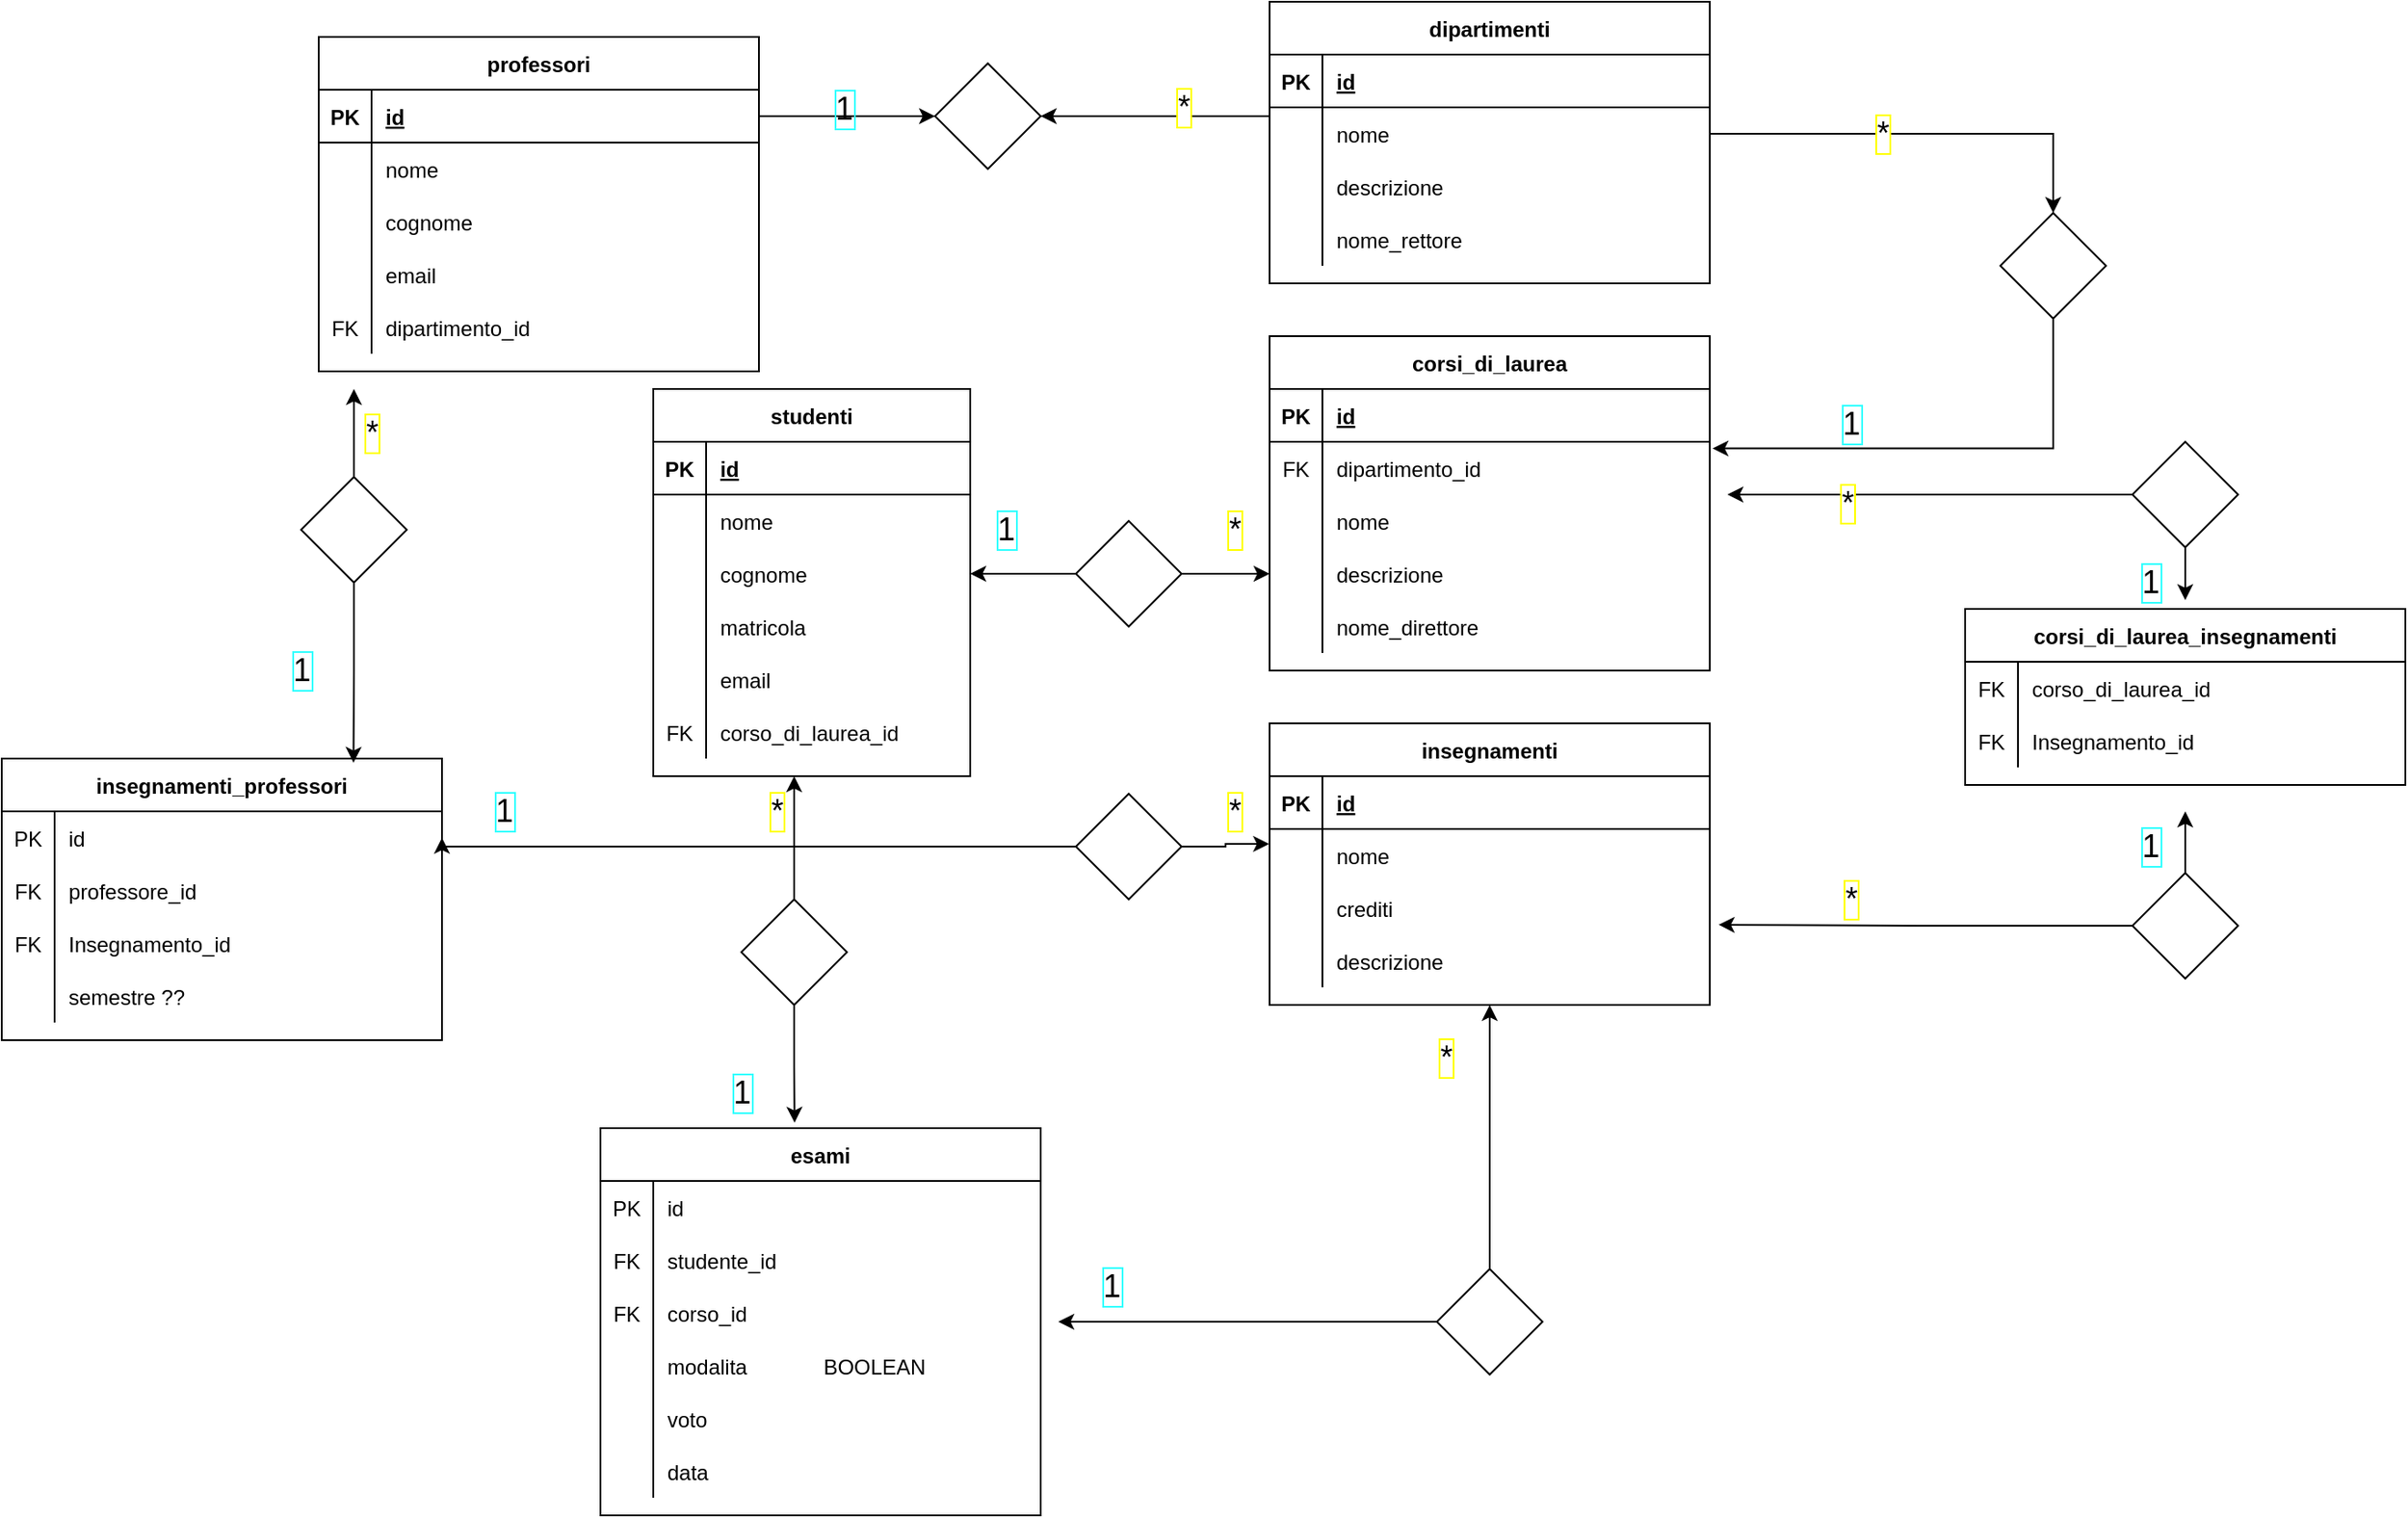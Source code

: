 <mxfile version="17.4.0" type="device"><diagram id="R2lEEEUBdFMjLlhIrx00" name="Page-1"><mxGraphModel dx="2528" dy="945" grid="1" gridSize="10" guides="1" tooltips="1" connect="1" arrows="1" fold="1" page="1" pageScale="1" pageWidth="850" pageHeight="1100" math="0" shadow="0" extFonts="Permanent Marker^https://fonts.googleapis.com/css?family=Permanent+Marker"><root><mxCell id="0"/><mxCell id="1" parent="0"/><mxCell id="C-vyLk0tnHw3VtMMgP7b-23" value="dipartimenti" style="shape=table;startSize=30;container=1;collapsible=1;childLayout=tableLayout;fixedRows=1;rowLines=0;fontStyle=1;align=center;resizeLast=1;" parent="1" vertex="1"><mxGeometry x="-50" y="120" width="250" height="160" as="geometry"><mxRectangle x="120" y="120" width="100" height="30" as="alternateBounds"/></mxGeometry></mxCell><mxCell id="C-vyLk0tnHw3VtMMgP7b-24" value="" style="shape=partialRectangle;collapsible=0;dropTarget=0;pointerEvents=0;fillColor=none;points=[[0,0.5],[1,0.5]];portConstraint=eastwest;top=0;left=0;right=0;bottom=1;" parent="C-vyLk0tnHw3VtMMgP7b-23" vertex="1"><mxGeometry y="30" width="250" height="30" as="geometry"/></mxCell><mxCell id="C-vyLk0tnHw3VtMMgP7b-25" value="PK" style="shape=partialRectangle;overflow=hidden;connectable=0;fillColor=none;top=0;left=0;bottom=0;right=0;fontStyle=1;" parent="C-vyLk0tnHw3VtMMgP7b-24" vertex="1"><mxGeometry width="30" height="30" as="geometry"><mxRectangle width="30" height="30" as="alternateBounds"/></mxGeometry></mxCell><mxCell id="C-vyLk0tnHw3VtMMgP7b-26" value="id" style="shape=partialRectangle;overflow=hidden;connectable=0;fillColor=none;top=0;left=0;bottom=0;right=0;align=left;spacingLeft=6;fontStyle=5;" parent="C-vyLk0tnHw3VtMMgP7b-24" vertex="1"><mxGeometry x="30" width="220" height="30" as="geometry"><mxRectangle width="220" height="30" as="alternateBounds"/></mxGeometry></mxCell><mxCell id="C-vyLk0tnHw3VtMMgP7b-27" value="" style="shape=partialRectangle;collapsible=0;dropTarget=0;pointerEvents=0;fillColor=none;points=[[0,0.5],[1,0.5]];portConstraint=eastwest;top=0;left=0;right=0;bottom=0;" parent="C-vyLk0tnHw3VtMMgP7b-23" vertex="1"><mxGeometry y="60" width="250" height="30" as="geometry"/></mxCell><mxCell id="C-vyLk0tnHw3VtMMgP7b-28" value="" style="shape=partialRectangle;overflow=hidden;connectable=0;fillColor=none;top=0;left=0;bottom=0;right=0;" parent="C-vyLk0tnHw3VtMMgP7b-27" vertex="1"><mxGeometry width="30" height="30" as="geometry"><mxRectangle width="30" height="30" as="alternateBounds"/></mxGeometry></mxCell><mxCell id="C-vyLk0tnHw3VtMMgP7b-29" value="nome" style="shape=partialRectangle;overflow=hidden;connectable=0;fillColor=none;top=0;left=0;bottom=0;right=0;align=left;spacingLeft=6;" parent="C-vyLk0tnHw3VtMMgP7b-27" vertex="1"><mxGeometry x="30" width="220" height="30" as="geometry"><mxRectangle width="220" height="30" as="alternateBounds"/></mxGeometry></mxCell><mxCell id="eikx-sphZDL7FGi2KDLm-204" value="" style="shape=partialRectangle;collapsible=0;dropTarget=0;pointerEvents=0;fillColor=none;points=[[0,0.5],[1,0.5]];portConstraint=eastwest;top=0;left=0;right=0;bottom=0;" vertex="1" parent="C-vyLk0tnHw3VtMMgP7b-23"><mxGeometry y="90" width="250" height="30" as="geometry"/></mxCell><mxCell id="eikx-sphZDL7FGi2KDLm-205" value="" style="shape=partialRectangle;overflow=hidden;connectable=0;fillColor=none;top=0;left=0;bottom=0;right=0;" vertex="1" parent="eikx-sphZDL7FGi2KDLm-204"><mxGeometry width="30" height="30" as="geometry"><mxRectangle width="30" height="30" as="alternateBounds"/></mxGeometry></mxCell><mxCell id="eikx-sphZDL7FGi2KDLm-206" value="descrizione" style="shape=partialRectangle;overflow=hidden;connectable=0;fillColor=none;top=0;left=0;bottom=0;right=0;align=left;spacingLeft=6;" vertex="1" parent="eikx-sphZDL7FGi2KDLm-204"><mxGeometry x="30" width="220" height="30" as="geometry"><mxRectangle width="220" height="30" as="alternateBounds"/></mxGeometry></mxCell><mxCell id="eikx-sphZDL7FGi2KDLm-207" value="" style="shape=partialRectangle;collapsible=0;dropTarget=0;pointerEvents=0;fillColor=none;points=[[0,0.5],[1,0.5]];portConstraint=eastwest;top=0;left=0;right=0;bottom=0;" vertex="1" parent="C-vyLk0tnHw3VtMMgP7b-23"><mxGeometry y="120" width="250" height="30" as="geometry"/></mxCell><mxCell id="eikx-sphZDL7FGi2KDLm-208" value="" style="shape=partialRectangle;overflow=hidden;connectable=0;fillColor=none;top=0;left=0;bottom=0;right=0;" vertex="1" parent="eikx-sphZDL7FGi2KDLm-207"><mxGeometry width="30" height="30" as="geometry"><mxRectangle width="30" height="30" as="alternateBounds"/></mxGeometry></mxCell><mxCell id="eikx-sphZDL7FGi2KDLm-209" value="nome_rettore" style="shape=partialRectangle;overflow=hidden;connectable=0;fillColor=none;top=0;left=0;bottom=0;right=0;align=left;spacingLeft=6;" vertex="1" parent="eikx-sphZDL7FGi2KDLm-207"><mxGeometry x="30" width="220" height="30" as="geometry"><mxRectangle width="220" height="30" as="alternateBounds"/></mxGeometry></mxCell><mxCell id="eikx-sphZDL7FGi2KDLm-4" value="corsi_di_laurea" style="shape=table;startSize=30;container=1;collapsible=1;childLayout=tableLayout;fixedRows=1;rowLines=0;fontStyle=1;align=center;resizeLast=1;" vertex="1" parent="1"><mxGeometry x="-50" y="310" width="250" height="190" as="geometry"><mxRectangle x="120" y="120" width="100" height="30" as="alternateBounds"/></mxGeometry></mxCell><mxCell id="eikx-sphZDL7FGi2KDLm-5" value="" style="shape=partialRectangle;collapsible=0;dropTarget=0;pointerEvents=0;fillColor=none;points=[[0,0.5],[1,0.5]];portConstraint=eastwest;top=0;left=0;right=0;bottom=1;" vertex="1" parent="eikx-sphZDL7FGi2KDLm-4"><mxGeometry y="30" width="250" height="30" as="geometry"/></mxCell><mxCell id="eikx-sphZDL7FGi2KDLm-6" value="PK" style="shape=partialRectangle;overflow=hidden;connectable=0;fillColor=none;top=0;left=0;bottom=0;right=0;fontStyle=1;" vertex="1" parent="eikx-sphZDL7FGi2KDLm-5"><mxGeometry width="30" height="30" as="geometry"><mxRectangle width="30" height="30" as="alternateBounds"/></mxGeometry></mxCell><mxCell id="eikx-sphZDL7FGi2KDLm-7" value="id" style="shape=partialRectangle;overflow=hidden;connectable=0;fillColor=none;top=0;left=0;bottom=0;right=0;align=left;spacingLeft=6;fontStyle=5;" vertex="1" parent="eikx-sphZDL7FGi2KDLm-5"><mxGeometry x="30" width="220" height="30" as="geometry"><mxRectangle width="220" height="30" as="alternateBounds"/></mxGeometry></mxCell><mxCell id="eikx-sphZDL7FGi2KDLm-8" value="" style="shape=partialRectangle;collapsible=0;dropTarget=0;pointerEvents=0;fillColor=none;points=[[0,0.5],[1,0.5]];portConstraint=eastwest;top=0;left=0;right=0;bottom=0;" vertex="1" parent="eikx-sphZDL7FGi2KDLm-4"><mxGeometry y="60" width="250" height="30" as="geometry"/></mxCell><mxCell id="eikx-sphZDL7FGi2KDLm-9" value="FK" style="shape=partialRectangle;overflow=hidden;connectable=0;fillColor=none;top=0;left=0;bottom=0;right=0;" vertex="1" parent="eikx-sphZDL7FGi2KDLm-8"><mxGeometry width="30" height="30" as="geometry"><mxRectangle width="30" height="30" as="alternateBounds"/></mxGeometry></mxCell><mxCell id="eikx-sphZDL7FGi2KDLm-10" value="dipartimento_id" style="shape=partialRectangle;overflow=hidden;connectable=0;fillColor=none;top=0;left=0;bottom=0;right=0;align=left;spacingLeft=6;" vertex="1" parent="eikx-sphZDL7FGi2KDLm-8"><mxGeometry x="30" width="220" height="30" as="geometry"><mxRectangle width="220" height="30" as="alternateBounds"/></mxGeometry></mxCell><mxCell id="eikx-sphZDL7FGi2KDLm-64" value="" style="shape=partialRectangle;collapsible=0;dropTarget=0;pointerEvents=0;fillColor=none;points=[[0,0.5],[1,0.5]];portConstraint=eastwest;top=0;left=0;right=0;bottom=0;" vertex="1" parent="eikx-sphZDL7FGi2KDLm-4"><mxGeometry y="90" width="250" height="30" as="geometry"/></mxCell><mxCell id="eikx-sphZDL7FGi2KDLm-65" value="" style="shape=partialRectangle;overflow=hidden;connectable=0;fillColor=none;top=0;left=0;bottom=0;right=0;" vertex="1" parent="eikx-sphZDL7FGi2KDLm-64"><mxGeometry width="30" height="30" as="geometry"><mxRectangle width="30" height="30" as="alternateBounds"/></mxGeometry></mxCell><mxCell id="eikx-sphZDL7FGi2KDLm-66" value="nome" style="shape=partialRectangle;overflow=hidden;connectable=0;fillColor=none;top=0;left=0;bottom=0;right=0;align=left;spacingLeft=6;" vertex="1" parent="eikx-sphZDL7FGi2KDLm-64"><mxGeometry x="30" width="220" height="30" as="geometry"><mxRectangle width="220" height="30" as="alternateBounds"/></mxGeometry></mxCell><mxCell id="eikx-sphZDL7FGi2KDLm-11" value="" style="shape=partialRectangle;collapsible=0;dropTarget=0;pointerEvents=0;fillColor=none;points=[[0,0.5],[1,0.5]];portConstraint=eastwest;top=0;left=0;right=0;bottom=0;" vertex="1" parent="eikx-sphZDL7FGi2KDLm-4"><mxGeometry y="120" width="250" height="30" as="geometry"/></mxCell><mxCell id="eikx-sphZDL7FGi2KDLm-12" value="" style="shape=partialRectangle;overflow=hidden;connectable=0;fillColor=none;top=0;left=0;bottom=0;right=0;" vertex="1" parent="eikx-sphZDL7FGi2KDLm-11"><mxGeometry width="30" height="30" as="geometry"><mxRectangle width="30" height="30" as="alternateBounds"/></mxGeometry></mxCell><mxCell id="eikx-sphZDL7FGi2KDLm-13" value="descrizione" style="shape=partialRectangle;overflow=hidden;connectable=0;fillColor=none;top=0;left=0;bottom=0;right=0;align=left;spacingLeft=6;" vertex="1" parent="eikx-sphZDL7FGi2KDLm-11"><mxGeometry x="30" width="220" height="30" as="geometry"><mxRectangle width="220" height="30" as="alternateBounds"/></mxGeometry></mxCell><mxCell id="eikx-sphZDL7FGi2KDLm-210" value="" style="shape=partialRectangle;collapsible=0;dropTarget=0;pointerEvents=0;fillColor=none;points=[[0,0.5],[1,0.5]];portConstraint=eastwest;top=0;left=0;right=0;bottom=0;" vertex="1" parent="eikx-sphZDL7FGi2KDLm-4"><mxGeometry y="150" width="250" height="30" as="geometry"/></mxCell><mxCell id="eikx-sphZDL7FGi2KDLm-211" value="" style="shape=partialRectangle;overflow=hidden;connectable=0;fillColor=none;top=0;left=0;bottom=0;right=0;" vertex="1" parent="eikx-sphZDL7FGi2KDLm-210"><mxGeometry width="30" height="30" as="geometry"><mxRectangle width="30" height="30" as="alternateBounds"/></mxGeometry></mxCell><mxCell id="eikx-sphZDL7FGi2KDLm-212" value="nome_direttore" style="shape=partialRectangle;overflow=hidden;connectable=0;fillColor=none;top=0;left=0;bottom=0;right=0;align=left;spacingLeft=6;" vertex="1" parent="eikx-sphZDL7FGi2KDLm-210"><mxGeometry x="30" width="220" height="30" as="geometry"><mxRectangle width="220" height="30" as="alternateBounds"/></mxGeometry></mxCell><mxCell id="eikx-sphZDL7FGi2KDLm-168" style="edgeStyle=orthogonalEdgeStyle;rounded=0;orthogonalLoop=1;jettySize=auto;html=1;entryX=1.006;entryY=0.127;entryDx=0;entryDy=0;entryPerimeter=0;fontSize=18;" edge="1" parent="1" source="eikx-sphZDL7FGi2KDLm-14" target="eikx-sphZDL7FGi2KDLm-8"><mxGeometry relative="1" as="geometry"/></mxCell><mxCell id="eikx-sphZDL7FGi2KDLm-14" value="" style="rhombus;whiteSpace=wrap;html=1;rounded=0;shadow=0;sketch=0;perimeterSpacing=0;strokeWidth=1;" vertex="1" parent="1"><mxGeometry x="365" y="240" width="60" height="60" as="geometry"/></mxCell><mxCell id="eikx-sphZDL7FGi2KDLm-19" value="&lt;font style=&quot;font-size: 18px&quot;&gt;*&lt;/font&gt;" style="edgeStyle=orthogonalEdgeStyle;rounded=0;orthogonalLoop=1;jettySize=auto;html=1;entryX=0.5;entryY=0;entryDx=0;entryDy=0;labelBorderColor=#FFFF00;" edge="1" parent="1" source="C-vyLk0tnHw3VtMMgP7b-27" target="eikx-sphZDL7FGi2KDLm-14"><mxGeometry x="-0.184" relative="1" as="geometry"><mxPoint as="offset"/></mxGeometry></mxCell><mxCell id="eikx-sphZDL7FGi2KDLm-22" value="insegnamenti" style="shape=table;startSize=30;container=1;collapsible=1;childLayout=tableLayout;fixedRows=1;rowLines=0;fontStyle=1;align=center;resizeLast=1;" vertex="1" parent="1"><mxGeometry x="-50" y="530" width="250" height="160" as="geometry"><mxRectangle x="120" y="120" width="100" height="30" as="alternateBounds"/></mxGeometry></mxCell><mxCell id="eikx-sphZDL7FGi2KDLm-23" value="" style="shape=partialRectangle;collapsible=0;dropTarget=0;pointerEvents=0;fillColor=none;points=[[0,0.5],[1,0.5]];portConstraint=eastwest;top=0;left=0;right=0;bottom=1;" vertex="1" parent="eikx-sphZDL7FGi2KDLm-22"><mxGeometry y="30" width="250" height="30" as="geometry"/></mxCell><mxCell id="eikx-sphZDL7FGi2KDLm-24" value="PK" style="shape=partialRectangle;overflow=hidden;connectable=0;fillColor=none;top=0;left=0;bottom=0;right=0;fontStyle=1;" vertex="1" parent="eikx-sphZDL7FGi2KDLm-23"><mxGeometry width="30" height="30" as="geometry"><mxRectangle width="30" height="30" as="alternateBounds"/></mxGeometry></mxCell><mxCell id="eikx-sphZDL7FGi2KDLm-25" value="id" style="shape=partialRectangle;overflow=hidden;connectable=0;fillColor=none;top=0;left=0;bottom=0;right=0;align=left;spacingLeft=6;fontStyle=5;" vertex="1" parent="eikx-sphZDL7FGi2KDLm-23"><mxGeometry x="30" width="220" height="30" as="geometry"><mxRectangle width="220" height="30" as="alternateBounds"/></mxGeometry></mxCell><mxCell id="eikx-sphZDL7FGi2KDLm-26" value="" style="shape=partialRectangle;collapsible=0;dropTarget=0;pointerEvents=0;fillColor=none;points=[[0,0.5],[1,0.5]];portConstraint=eastwest;top=0;left=0;right=0;bottom=0;" vertex="1" parent="eikx-sphZDL7FGi2KDLm-22"><mxGeometry y="60" width="250" height="30" as="geometry"/></mxCell><mxCell id="eikx-sphZDL7FGi2KDLm-27" value="" style="shape=partialRectangle;overflow=hidden;connectable=0;fillColor=none;top=0;left=0;bottom=0;right=0;" vertex="1" parent="eikx-sphZDL7FGi2KDLm-26"><mxGeometry width="30" height="30" as="geometry"><mxRectangle width="30" height="30" as="alternateBounds"/></mxGeometry></mxCell><mxCell id="eikx-sphZDL7FGi2KDLm-28" value="nome" style="shape=partialRectangle;overflow=hidden;connectable=0;fillColor=none;top=0;left=0;bottom=0;right=0;align=left;spacingLeft=6;" vertex="1" parent="eikx-sphZDL7FGi2KDLm-26"><mxGeometry x="30" width="220" height="30" as="geometry"><mxRectangle width="220" height="30" as="alternateBounds"/></mxGeometry></mxCell><mxCell id="eikx-sphZDL7FGi2KDLm-29" value="" style="shape=partialRectangle;collapsible=0;dropTarget=0;pointerEvents=0;fillColor=none;points=[[0,0.5],[1,0.5]];portConstraint=eastwest;top=0;left=0;right=0;bottom=0;" vertex="1" parent="eikx-sphZDL7FGi2KDLm-22"><mxGeometry y="90" width="250" height="30" as="geometry"/></mxCell><mxCell id="eikx-sphZDL7FGi2KDLm-30" value="" style="shape=partialRectangle;overflow=hidden;connectable=0;fillColor=none;top=0;left=0;bottom=0;right=0;" vertex="1" parent="eikx-sphZDL7FGi2KDLm-29"><mxGeometry width="30" height="30" as="geometry"><mxRectangle width="30" height="30" as="alternateBounds"/></mxGeometry></mxCell><mxCell id="eikx-sphZDL7FGi2KDLm-31" value="crediti" style="shape=partialRectangle;overflow=hidden;connectable=0;fillColor=none;top=0;left=0;bottom=0;right=0;align=left;spacingLeft=6;" vertex="1" parent="eikx-sphZDL7FGi2KDLm-29"><mxGeometry x="30" width="220" height="30" as="geometry"><mxRectangle width="220" height="30" as="alternateBounds"/></mxGeometry></mxCell><mxCell id="eikx-sphZDL7FGi2KDLm-143" value="" style="shape=partialRectangle;collapsible=0;dropTarget=0;pointerEvents=0;fillColor=none;points=[[0,0.5],[1,0.5]];portConstraint=eastwest;top=0;left=0;right=0;bottom=0;" vertex="1" parent="eikx-sphZDL7FGi2KDLm-22"><mxGeometry y="120" width="250" height="30" as="geometry"/></mxCell><mxCell id="eikx-sphZDL7FGi2KDLm-144" value="" style="shape=partialRectangle;overflow=hidden;connectable=0;fillColor=none;top=0;left=0;bottom=0;right=0;" vertex="1" parent="eikx-sphZDL7FGi2KDLm-143"><mxGeometry width="30" height="30" as="geometry"><mxRectangle width="30" height="30" as="alternateBounds"/></mxGeometry></mxCell><mxCell id="eikx-sphZDL7FGi2KDLm-145" value="descrizione" style="shape=partialRectangle;overflow=hidden;connectable=0;fillColor=none;top=0;left=0;bottom=0;right=0;align=left;spacingLeft=6;" vertex="1" parent="eikx-sphZDL7FGi2KDLm-143"><mxGeometry x="30" width="220" height="30" as="geometry"><mxRectangle width="220" height="30" as="alternateBounds"/></mxGeometry></mxCell><mxCell id="eikx-sphZDL7FGi2KDLm-32" value="professori" style="shape=table;startSize=30;container=1;collapsible=1;childLayout=tableLayout;fixedRows=1;rowLines=0;fontStyle=1;align=center;resizeLast=1;" vertex="1" parent="1"><mxGeometry x="-590" y="140" width="250" height="190" as="geometry"><mxRectangle x="120" y="120" width="100" height="30" as="alternateBounds"/></mxGeometry></mxCell><mxCell id="eikx-sphZDL7FGi2KDLm-33" value="" style="shape=partialRectangle;collapsible=0;dropTarget=0;pointerEvents=0;fillColor=none;points=[[0,0.5],[1,0.5]];portConstraint=eastwest;top=0;left=0;right=0;bottom=1;" vertex="1" parent="eikx-sphZDL7FGi2KDLm-32"><mxGeometry y="30" width="250" height="30" as="geometry"/></mxCell><mxCell id="eikx-sphZDL7FGi2KDLm-34" value="PK" style="shape=partialRectangle;overflow=hidden;connectable=0;fillColor=none;top=0;left=0;bottom=0;right=0;fontStyle=1;" vertex="1" parent="eikx-sphZDL7FGi2KDLm-33"><mxGeometry width="30" height="30" as="geometry"><mxRectangle width="30" height="30" as="alternateBounds"/></mxGeometry></mxCell><mxCell id="eikx-sphZDL7FGi2KDLm-35" value="id" style="shape=partialRectangle;overflow=hidden;connectable=0;fillColor=none;top=0;left=0;bottom=0;right=0;align=left;spacingLeft=6;fontStyle=5;" vertex="1" parent="eikx-sphZDL7FGi2KDLm-33"><mxGeometry x="30" width="220" height="30" as="geometry"><mxRectangle width="220" height="30" as="alternateBounds"/></mxGeometry></mxCell><mxCell id="eikx-sphZDL7FGi2KDLm-36" value="" style="shape=partialRectangle;collapsible=0;dropTarget=0;pointerEvents=0;fillColor=none;points=[[0,0.5],[1,0.5]];portConstraint=eastwest;top=0;left=0;right=0;bottom=0;" vertex="1" parent="eikx-sphZDL7FGi2KDLm-32"><mxGeometry y="60" width="250" height="30" as="geometry"/></mxCell><mxCell id="eikx-sphZDL7FGi2KDLm-37" value="" style="shape=partialRectangle;overflow=hidden;connectable=0;fillColor=none;top=0;left=0;bottom=0;right=0;" vertex="1" parent="eikx-sphZDL7FGi2KDLm-36"><mxGeometry width="30" height="30" as="geometry"><mxRectangle width="30" height="30" as="alternateBounds"/></mxGeometry></mxCell><mxCell id="eikx-sphZDL7FGi2KDLm-38" value="nome" style="shape=partialRectangle;overflow=hidden;connectable=0;fillColor=none;top=0;left=0;bottom=0;right=0;align=left;spacingLeft=6;" vertex="1" parent="eikx-sphZDL7FGi2KDLm-36"><mxGeometry x="30" width="220" height="30" as="geometry"><mxRectangle width="220" height="30" as="alternateBounds"/></mxGeometry></mxCell><mxCell id="eikx-sphZDL7FGi2KDLm-39" value="" style="shape=partialRectangle;collapsible=0;dropTarget=0;pointerEvents=0;fillColor=none;points=[[0,0.5],[1,0.5]];portConstraint=eastwest;top=0;left=0;right=0;bottom=0;" vertex="1" parent="eikx-sphZDL7FGi2KDLm-32"><mxGeometry y="90" width="250" height="30" as="geometry"/></mxCell><mxCell id="eikx-sphZDL7FGi2KDLm-40" value="" style="shape=partialRectangle;overflow=hidden;connectable=0;fillColor=none;top=0;left=0;bottom=0;right=0;" vertex="1" parent="eikx-sphZDL7FGi2KDLm-39"><mxGeometry width="30" height="30" as="geometry"><mxRectangle width="30" height="30" as="alternateBounds"/></mxGeometry></mxCell><mxCell id="eikx-sphZDL7FGi2KDLm-41" value="cognome" style="shape=partialRectangle;overflow=hidden;connectable=0;fillColor=none;top=0;left=0;bottom=0;right=0;align=left;spacingLeft=6;" vertex="1" parent="eikx-sphZDL7FGi2KDLm-39"><mxGeometry x="30" width="220" height="30" as="geometry"><mxRectangle width="220" height="30" as="alternateBounds"/></mxGeometry></mxCell><mxCell id="eikx-sphZDL7FGi2KDLm-89" value="" style="shape=partialRectangle;collapsible=0;dropTarget=0;pointerEvents=0;fillColor=none;points=[[0,0.5],[1,0.5]];portConstraint=eastwest;top=0;left=0;right=0;bottom=0;" vertex="1" parent="eikx-sphZDL7FGi2KDLm-32"><mxGeometry y="120" width="250" height="30" as="geometry"/></mxCell><mxCell id="eikx-sphZDL7FGi2KDLm-90" value="" style="shape=partialRectangle;overflow=hidden;connectable=0;fillColor=none;top=0;left=0;bottom=0;right=0;" vertex="1" parent="eikx-sphZDL7FGi2KDLm-89"><mxGeometry width="30" height="30" as="geometry"><mxRectangle width="30" height="30" as="alternateBounds"/></mxGeometry></mxCell><mxCell id="eikx-sphZDL7FGi2KDLm-91" value="email" style="shape=partialRectangle;overflow=hidden;connectable=0;fillColor=none;top=0;left=0;bottom=0;right=0;align=left;spacingLeft=6;" vertex="1" parent="eikx-sphZDL7FGi2KDLm-89"><mxGeometry x="30" width="220" height="30" as="geometry"><mxRectangle width="220" height="30" as="alternateBounds"/></mxGeometry></mxCell><mxCell id="eikx-sphZDL7FGi2KDLm-213" value="" style="shape=partialRectangle;collapsible=0;dropTarget=0;pointerEvents=0;fillColor=none;points=[[0,0.5],[1,0.5]];portConstraint=eastwest;top=0;left=0;right=0;bottom=0;" vertex="1" parent="eikx-sphZDL7FGi2KDLm-32"><mxGeometry y="150" width="250" height="30" as="geometry"/></mxCell><mxCell id="eikx-sphZDL7FGi2KDLm-214" value="FK" style="shape=partialRectangle;overflow=hidden;connectable=0;fillColor=none;top=0;left=0;bottom=0;right=0;" vertex="1" parent="eikx-sphZDL7FGi2KDLm-213"><mxGeometry width="30" height="30" as="geometry"><mxRectangle width="30" height="30" as="alternateBounds"/></mxGeometry></mxCell><mxCell id="eikx-sphZDL7FGi2KDLm-215" value="dipartimento_id" style="shape=partialRectangle;overflow=hidden;connectable=0;fillColor=none;top=0;left=0;bottom=0;right=0;align=left;spacingLeft=6;" vertex="1" parent="eikx-sphZDL7FGi2KDLm-213"><mxGeometry x="30" width="220" height="30" as="geometry"><mxRectangle width="220" height="30" as="alternateBounds"/></mxGeometry></mxCell><mxCell id="eikx-sphZDL7FGi2KDLm-45" value="esami" style="shape=table;startSize=30;container=1;collapsible=1;childLayout=tableLayout;fixedRows=1;rowLines=0;fontStyle=1;align=center;resizeLast=1;" vertex="1" parent="1"><mxGeometry x="-430" y="760" width="250" height="220" as="geometry"><mxRectangle x="120" y="120" width="100" height="30" as="alternateBounds"/></mxGeometry></mxCell><mxCell id="eikx-sphZDL7FGi2KDLm-116" value="" style="shape=partialRectangle;collapsible=0;dropTarget=0;pointerEvents=0;fillColor=none;points=[[0,0.5],[1,0.5]];portConstraint=eastwest;top=0;left=0;right=0;bottom=0;" vertex="1" parent="eikx-sphZDL7FGi2KDLm-45"><mxGeometry y="30" width="250" height="30" as="geometry"/></mxCell><mxCell id="eikx-sphZDL7FGi2KDLm-117" value="PK" style="shape=partialRectangle;overflow=hidden;connectable=0;fillColor=none;top=0;left=0;bottom=0;right=0;" vertex="1" parent="eikx-sphZDL7FGi2KDLm-116"><mxGeometry width="30" height="30" as="geometry"><mxRectangle width="30" height="30" as="alternateBounds"/></mxGeometry></mxCell><mxCell id="eikx-sphZDL7FGi2KDLm-118" value="id" style="shape=partialRectangle;overflow=hidden;connectable=0;fillColor=none;top=0;left=0;bottom=0;right=0;align=left;spacingLeft=6;" vertex="1" parent="eikx-sphZDL7FGi2KDLm-116"><mxGeometry x="30" width="220" height="30" as="geometry"><mxRectangle width="220" height="30" as="alternateBounds"/></mxGeometry></mxCell><mxCell id="eikx-sphZDL7FGi2KDLm-49" value="" style="shape=partialRectangle;collapsible=0;dropTarget=0;pointerEvents=0;fillColor=none;points=[[0,0.5],[1,0.5]];portConstraint=eastwest;top=0;left=0;right=0;bottom=0;" vertex="1" parent="eikx-sphZDL7FGi2KDLm-45"><mxGeometry y="60" width="250" height="30" as="geometry"/></mxCell><mxCell id="eikx-sphZDL7FGi2KDLm-50" value="FK" style="shape=partialRectangle;overflow=hidden;connectable=0;fillColor=none;top=0;left=0;bottom=0;right=0;" vertex="1" parent="eikx-sphZDL7FGi2KDLm-49"><mxGeometry width="30" height="30" as="geometry"><mxRectangle width="30" height="30" as="alternateBounds"/></mxGeometry></mxCell><mxCell id="eikx-sphZDL7FGi2KDLm-51" value="studente_id" style="shape=partialRectangle;overflow=hidden;connectable=0;fillColor=none;top=0;left=0;bottom=0;right=0;align=left;spacingLeft=6;" vertex="1" parent="eikx-sphZDL7FGi2KDLm-49"><mxGeometry x="30" width="220" height="30" as="geometry"><mxRectangle width="220" height="30" as="alternateBounds"/></mxGeometry></mxCell><mxCell id="eikx-sphZDL7FGi2KDLm-113" value="" style="shape=partialRectangle;collapsible=0;dropTarget=0;pointerEvents=0;fillColor=none;points=[[0,0.5],[1,0.5]];portConstraint=eastwest;top=0;left=0;right=0;bottom=0;" vertex="1" parent="eikx-sphZDL7FGi2KDLm-45"><mxGeometry y="90" width="250" height="30" as="geometry"/></mxCell><mxCell id="eikx-sphZDL7FGi2KDLm-114" value="FK" style="shape=partialRectangle;overflow=hidden;connectable=0;fillColor=none;top=0;left=0;bottom=0;right=0;" vertex="1" parent="eikx-sphZDL7FGi2KDLm-113"><mxGeometry width="30" height="30" as="geometry"><mxRectangle width="30" height="30" as="alternateBounds"/></mxGeometry></mxCell><mxCell id="eikx-sphZDL7FGi2KDLm-115" value="corso_id" style="shape=partialRectangle;overflow=hidden;connectable=0;fillColor=none;top=0;left=0;bottom=0;right=0;align=left;spacingLeft=6;" vertex="1" parent="eikx-sphZDL7FGi2KDLm-113"><mxGeometry x="30" width="220" height="30" as="geometry"><mxRectangle width="220" height="30" as="alternateBounds"/></mxGeometry></mxCell><mxCell id="eikx-sphZDL7FGi2KDLm-58" value="" style="shape=partialRectangle;collapsible=0;dropTarget=0;pointerEvents=0;fillColor=none;points=[[0,0.5],[1,0.5]];portConstraint=eastwest;top=0;left=0;right=0;bottom=0;" vertex="1" parent="eikx-sphZDL7FGi2KDLm-45"><mxGeometry y="120" width="250" height="30" as="geometry"/></mxCell><mxCell id="eikx-sphZDL7FGi2KDLm-59" value="" style="shape=partialRectangle;overflow=hidden;connectable=0;fillColor=none;top=0;left=0;bottom=0;right=0;" vertex="1" parent="eikx-sphZDL7FGi2KDLm-58"><mxGeometry width="30" height="30" as="geometry"><mxRectangle width="30" height="30" as="alternateBounds"/></mxGeometry></mxCell><mxCell id="eikx-sphZDL7FGi2KDLm-60" value="modalita             BOOLEAN" style="shape=partialRectangle;overflow=hidden;connectable=0;fillColor=none;top=0;left=0;bottom=0;right=0;align=left;spacingLeft=6;" vertex="1" parent="eikx-sphZDL7FGi2KDLm-58"><mxGeometry x="30" width="220" height="30" as="geometry"><mxRectangle width="220" height="30" as="alternateBounds"/></mxGeometry></mxCell><mxCell id="eikx-sphZDL7FGi2KDLm-97" value="" style="shape=partialRectangle;collapsible=0;dropTarget=0;pointerEvents=0;fillColor=none;points=[[0,0.5],[1,0.5]];portConstraint=eastwest;top=0;left=0;right=0;bottom=0;" vertex="1" parent="eikx-sphZDL7FGi2KDLm-45"><mxGeometry y="150" width="250" height="30" as="geometry"/></mxCell><mxCell id="eikx-sphZDL7FGi2KDLm-98" value="" style="shape=partialRectangle;overflow=hidden;connectable=0;fillColor=none;top=0;left=0;bottom=0;right=0;" vertex="1" parent="eikx-sphZDL7FGi2KDLm-97"><mxGeometry width="30" height="30" as="geometry"><mxRectangle width="30" height="30" as="alternateBounds"/></mxGeometry></mxCell><mxCell id="eikx-sphZDL7FGi2KDLm-99" value="voto" style="shape=partialRectangle;overflow=hidden;connectable=0;fillColor=none;top=0;left=0;bottom=0;right=0;align=left;spacingLeft=6;" vertex="1" parent="eikx-sphZDL7FGi2KDLm-97"><mxGeometry x="30" width="220" height="30" as="geometry"><mxRectangle width="220" height="30" as="alternateBounds"/></mxGeometry></mxCell><mxCell id="eikx-sphZDL7FGi2KDLm-140" value="" style="shape=partialRectangle;collapsible=0;dropTarget=0;pointerEvents=0;fillColor=none;points=[[0,0.5],[1,0.5]];portConstraint=eastwest;top=0;left=0;right=0;bottom=0;" vertex="1" parent="eikx-sphZDL7FGi2KDLm-45"><mxGeometry y="180" width="250" height="30" as="geometry"/></mxCell><mxCell id="eikx-sphZDL7FGi2KDLm-141" value="" style="shape=partialRectangle;overflow=hidden;connectable=0;fillColor=none;top=0;left=0;bottom=0;right=0;" vertex="1" parent="eikx-sphZDL7FGi2KDLm-140"><mxGeometry width="30" height="30" as="geometry"><mxRectangle width="30" height="30" as="alternateBounds"/></mxGeometry></mxCell><mxCell id="eikx-sphZDL7FGi2KDLm-142" value="data" style="shape=partialRectangle;overflow=hidden;connectable=0;fillColor=none;top=0;left=0;bottom=0;right=0;align=left;spacingLeft=6;" vertex="1" parent="eikx-sphZDL7FGi2KDLm-140"><mxGeometry x="30" width="220" height="30" as="geometry"><mxRectangle width="220" height="30" as="alternateBounds"/></mxGeometry></mxCell><mxCell id="eikx-sphZDL7FGi2KDLm-125" style="edgeStyle=orthogonalEdgeStyle;rounded=0;orthogonalLoop=1;jettySize=auto;html=1;entryX=0.5;entryY=1;entryDx=0;entryDy=0;fontSize=18;" edge="1" parent="1" source="eikx-sphZDL7FGi2KDLm-55" target="eikx-sphZDL7FGi2KDLm-22"><mxGeometry relative="1" as="geometry"><Array as="points"><mxPoint x="75" y="780"/><mxPoint x="75" y="780"/></Array></mxGeometry></mxCell><mxCell id="eikx-sphZDL7FGi2KDLm-146" style="edgeStyle=orthogonalEdgeStyle;rounded=0;orthogonalLoop=1;jettySize=auto;html=1;fontSize=18;" edge="1" parent="1" source="eikx-sphZDL7FGi2KDLm-55"><mxGeometry relative="1" as="geometry"><mxPoint x="-170" y="870" as="targetPoint"/></mxGeometry></mxCell><mxCell id="eikx-sphZDL7FGi2KDLm-55" value="" style="rhombus;whiteSpace=wrap;html=1;fontSize=18;rounded=0;shadow=0;sketch=0;perimeterSpacing=0;strokeWidth=1;" vertex="1" parent="1"><mxGeometry x="45" y="840" width="60" height="60" as="geometry"/></mxCell><mxCell id="eikx-sphZDL7FGi2KDLm-73" value="studenti" style="shape=table;startSize=30;container=1;collapsible=1;childLayout=tableLayout;fixedRows=1;rowLines=0;fontStyle=1;align=center;resizeLast=1;" vertex="1" parent="1"><mxGeometry x="-400" y="340" width="180" height="220" as="geometry"><mxRectangle x="-470" y="340" width="100" height="30" as="alternateBounds"/></mxGeometry></mxCell><mxCell id="eikx-sphZDL7FGi2KDLm-74" value="" style="shape=partialRectangle;collapsible=0;dropTarget=0;pointerEvents=0;fillColor=none;points=[[0,0.5],[1,0.5]];portConstraint=eastwest;top=0;left=0;right=0;bottom=1;" vertex="1" parent="eikx-sphZDL7FGi2KDLm-73"><mxGeometry y="30" width="180" height="30" as="geometry"/></mxCell><mxCell id="eikx-sphZDL7FGi2KDLm-75" value="PK" style="shape=partialRectangle;overflow=hidden;connectable=0;fillColor=none;top=0;left=0;bottom=0;right=0;fontStyle=1;" vertex="1" parent="eikx-sphZDL7FGi2KDLm-74"><mxGeometry width="30" height="30" as="geometry"><mxRectangle width="30" height="30" as="alternateBounds"/></mxGeometry></mxCell><mxCell id="eikx-sphZDL7FGi2KDLm-76" value="id" style="shape=partialRectangle;overflow=hidden;connectable=0;fillColor=none;top=0;left=0;bottom=0;right=0;align=left;spacingLeft=6;fontStyle=5;" vertex="1" parent="eikx-sphZDL7FGi2KDLm-74"><mxGeometry x="30" width="150" height="30" as="geometry"><mxRectangle width="150" height="30" as="alternateBounds"/></mxGeometry></mxCell><mxCell id="eikx-sphZDL7FGi2KDLm-77" value="" style="shape=partialRectangle;collapsible=0;dropTarget=0;pointerEvents=0;fillColor=none;points=[[0,0.5],[1,0.5]];portConstraint=eastwest;top=0;left=0;right=0;bottom=0;" vertex="1" parent="eikx-sphZDL7FGi2KDLm-73"><mxGeometry y="60" width="180" height="30" as="geometry"/></mxCell><mxCell id="eikx-sphZDL7FGi2KDLm-78" value="" style="shape=partialRectangle;overflow=hidden;connectable=0;fillColor=none;top=0;left=0;bottom=0;right=0;" vertex="1" parent="eikx-sphZDL7FGi2KDLm-77"><mxGeometry width="30" height="30" as="geometry"><mxRectangle width="30" height="30" as="alternateBounds"/></mxGeometry></mxCell><mxCell id="eikx-sphZDL7FGi2KDLm-79" value="nome" style="shape=partialRectangle;overflow=hidden;connectable=0;fillColor=none;top=0;left=0;bottom=0;right=0;align=left;spacingLeft=6;" vertex="1" parent="eikx-sphZDL7FGi2KDLm-77"><mxGeometry x="30" width="150" height="30" as="geometry"><mxRectangle width="150" height="30" as="alternateBounds"/></mxGeometry></mxCell><mxCell id="eikx-sphZDL7FGi2KDLm-80" value="" style="shape=partialRectangle;collapsible=0;dropTarget=0;pointerEvents=0;fillColor=none;points=[[0,0.5],[1,0.5]];portConstraint=eastwest;top=0;left=0;right=0;bottom=0;" vertex="1" parent="eikx-sphZDL7FGi2KDLm-73"><mxGeometry y="90" width="180" height="30" as="geometry"/></mxCell><mxCell id="eikx-sphZDL7FGi2KDLm-81" value="" style="shape=partialRectangle;overflow=hidden;connectable=0;fillColor=none;top=0;left=0;bottom=0;right=0;" vertex="1" parent="eikx-sphZDL7FGi2KDLm-80"><mxGeometry width="30" height="30" as="geometry"><mxRectangle width="30" height="30" as="alternateBounds"/></mxGeometry></mxCell><mxCell id="eikx-sphZDL7FGi2KDLm-82" value="cognome" style="shape=partialRectangle;overflow=hidden;connectable=0;fillColor=none;top=0;left=0;bottom=0;right=0;align=left;spacingLeft=6;" vertex="1" parent="eikx-sphZDL7FGi2KDLm-80"><mxGeometry x="30" width="150" height="30" as="geometry"><mxRectangle width="150" height="30" as="alternateBounds"/></mxGeometry></mxCell><mxCell id="eikx-sphZDL7FGi2KDLm-83" value="" style="shape=partialRectangle;collapsible=0;dropTarget=0;pointerEvents=0;fillColor=none;points=[[0,0.5],[1,0.5]];portConstraint=eastwest;top=0;left=0;right=0;bottom=0;" vertex="1" parent="eikx-sphZDL7FGi2KDLm-73"><mxGeometry y="120" width="180" height="30" as="geometry"/></mxCell><mxCell id="eikx-sphZDL7FGi2KDLm-84" value="" style="shape=partialRectangle;overflow=hidden;connectable=0;fillColor=none;top=0;left=0;bottom=0;right=0;" vertex="1" parent="eikx-sphZDL7FGi2KDLm-83"><mxGeometry width="30" height="30" as="geometry"><mxRectangle width="30" height="30" as="alternateBounds"/></mxGeometry></mxCell><mxCell id="eikx-sphZDL7FGi2KDLm-85" value="matricola" style="shape=partialRectangle;overflow=hidden;connectable=0;fillColor=none;top=0;left=0;bottom=0;right=0;align=left;spacingLeft=6;" vertex="1" parent="eikx-sphZDL7FGi2KDLm-83"><mxGeometry x="30" width="150" height="30" as="geometry"><mxRectangle width="150" height="30" as="alternateBounds"/></mxGeometry></mxCell><mxCell id="eikx-sphZDL7FGi2KDLm-86" value="" style="shape=partialRectangle;collapsible=0;dropTarget=0;pointerEvents=0;fillColor=none;points=[[0,0.5],[1,0.5]];portConstraint=eastwest;top=0;left=0;right=0;bottom=0;" vertex="1" parent="eikx-sphZDL7FGi2KDLm-73"><mxGeometry y="150" width="180" height="30" as="geometry"/></mxCell><mxCell id="eikx-sphZDL7FGi2KDLm-87" value="" style="shape=partialRectangle;overflow=hidden;connectable=0;fillColor=none;top=0;left=0;bottom=0;right=0;" vertex="1" parent="eikx-sphZDL7FGi2KDLm-86"><mxGeometry width="30" height="30" as="geometry"><mxRectangle width="30" height="30" as="alternateBounds"/></mxGeometry></mxCell><mxCell id="eikx-sphZDL7FGi2KDLm-88" value="email" style="shape=partialRectangle;overflow=hidden;connectable=0;fillColor=none;top=0;left=0;bottom=0;right=0;align=left;spacingLeft=6;" vertex="1" parent="eikx-sphZDL7FGi2KDLm-86"><mxGeometry x="30" width="150" height="30" as="geometry"><mxRectangle width="150" height="30" as="alternateBounds"/></mxGeometry></mxCell><mxCell id="eikx-sphZDL7FGi2KDLm-129" value="" style="shape=partialRectangle;collapsible=0;dropTarget=0;pointerEvents=0;fillColor=none;points=[[0,0.5],[1,0.5]];portConstraint=eastwest;top=0;left=0;right=0;bottom=0;" vertex="1" parent="eikx-sphZDL7FGi2KDLm-73"><mxGeometry y="180" width="180" height="30" as="geometry"/></mxCell><mxCell id="eikx-sphZDL7FGi2KDLm-130" value="FK" style="shape=partialRectangle;overflow=hidden;connectable=0;fillColor=none;top=0;left=0;bottom=0;right=0;" vertex="1" parent="eikx-sphZDL7FGi2KDLm-129"><mxGeometry width="30" height="30" as="geometry"><mxRectangle width="30" height="30" as="alternateBounds"/></mxGeometry></mxCell><mxCell id="eikx-sphZDL7FGi2KDLm-131" value="corso_di_laurea_id" style="shape=partialRectangle;overflow=hidden;connectable=0;fillColor=none;top=0;left=0;bottom=0;right=0;align=left;spacingLeft=6;" vertex="1" parent="eikx-sphZDL7FGi2KDLm-129"><mxGeometry x="30" width="150" height="30" as="geometry"><mxRectangle width="150" height="30" as="alternateBounds"/></mxGeometry></mxCell><mxCell id="eikx-sphZDL7FGi2KDLm-92" value="" style="rhombus;whiteSpace=wrap;html=1;fontSize=18;rounded=0;shadow=0;sketch=0;perimeterSpacing=0;strokeWidth=1;" vertex="1" parent="1"><mxGeometry x="-240" y="155" width="60" height="60" as="geometry"/></mxCell><mxCell id="eikx-sphZDL7FGi2KDLm-93" style="edgeStyle=orthogonalEdgeStyle;rounded=0;orthogonalLoop=1;jettySize=auto;html=1;entryX=0;entryY=0.5;entryDx=0;entryDy=0;fontSize=18;" edge="1" parent="1" source="eikx-sphZDL7FGi2KDLm-33" target="eikx-sphZDL7FGi2KDLm-92"><mxGeometry relative="1" as="geometry"/></mxCell><mxCell id="eikx-sphZDL7FGi2KDLm-95" value="&lt;span style=&quot;&quot;&gt;1&lt;/span&gt;" style="edgeLabel;html=1;align=center;verticalAlign=middle;resizable=0;points=[];fontSize=18;labelBackgroundColor=none;labelBorderColor=#33FFFF;spacing=2;spacingRight=0;" vertex="1" connectable="0" parent="eikx-sphZDL7FGi2KDLm-93"><mxGeometry x="-0.054" y="4" relative="1" as="geometry"><mxPoint as="offset"/></mxGeometry></mxCell><mxCell id="eikx-sphZDL7FGi2KDLm-94" style="edgeStyle=orthogonalEdgeStyle;rounded=0;orthogonalLoop=1;jettySize=auto;html=1;entryX=1;entryY=0.5;entryDx=0;entryDy=0;fontSize=18;" edge="1" parent="1" source="C-vyLk0tnHw3VtMMgP7b-24" target="eikx-sphZDL7FGi2KDLm-92"><mxGeometry relative="1" as="geometry"><Array as="points"><mxPoint x="-50" y="185"/></Array></mxGeometry></mxCell><mxCell id="eikx-sphZDL7FGi2KDLm-96" value="*" style="edgeLabel;html=1;align=center;verticalAlign=middle;resizable=0;points=[];fontSize=18;labelBorderColor=#FFFF00;" vertex="1" connectable="0" parent="eikx-sphZDL7FGi2KDLm-94"><mxGeometry x="-0.007" y="2" relative="1" as="geometry"><mxPoint x="13" y="-7" as="offset"/></mxGeometry></mxCell><mxCell id="eikx-sphZDL7FGi2KDLm-122" style="edgeStyle=orthogonalEdgeStyle;rounded=0;orthogonalLoop=1;jettySize=auto;html=1;fontSize=18;" edge="1" parent="1" source="eikx-sphZDL7FGi2KDLm-120"><mxGeometry relative="1" as="geometry"><mxPoint x="-320" y="560" as="targetPoint"/></mxGeometry></mxCell><mxCell id="eikx-sphZDL7FGi2KDLm-123" style="edgeStyle=orthogonalEdgeStyle;rounded=0;orthogonalLoop=1;jettySize=auto;html=1;entryX=0.441;entryY=-0.014;entryDx=0;entryDy=0;entryPerimeter=0;fontSize=18;" edge="1" parent="1" source="eikx-sphZDL7FGi2KDLm-120" target="eikx-sphZDL7FGi2KDLm-45"><mxGeometry relative="1" as="geometry"/></mxCell><mxCell id="eikx-sphZDL7FGi2KDLm-120" value="" style="rhombus;whiteSpace=wrap;html=1;fontSize=18;rounded=0;shadow=0;sketch=0;perimeterSpacing=0;strokeWidth=1;" vertex="1" parent="1"><mxGeometry x="-350" y="630" width="60" height="60" as="geometry"/></mxCell><mxCell id="eikx-sphZDL7FGi2KDLm-127" value="" style="edgeStyle=orthogonalEdgeStyle;rounded=0;orthogonalLoop=1;jettySize=auto;html=1;fontSize=18;" edge="1" parent="1" source="eikx-sphZDL7FGi2KDLm-126" target="eikx-sphZDL7FGi2KDLm-80"><mxGeometry relative="1" as="geometry"/></mxCell><mxCell id="eikx-sphZDL7FGi2KDLm-128" value="" style="edgeStyle=orthogonalEdgeStyle;rounded=0;orthogonalLoop=1;jettySize=auto;html=1;fontSize=18;" edge="1" parent="1" source="eikx-sphZDL7FGi2KDLm-126" target="eikx-sphZDL7FGi2KDLm-11"><mxGeometry relative="1" as="geometry"/></mxCell><mxCell id="eikx-sphZDL7FGi2KDLm-126" value="" style="rhombus;whiteSpace=wrap;html=1;fontSize=18;rounded=0;shadow=0;sketch=0;perimeterSpacing=0;strokeWidth=1;" vertex="1" parent="1"><mxGeometry x="-160" y="415" width="60" height="60" as="geometry"/></mxCell><mxCell id="eikx-sphZDL7FGi2KDLm-135" value="*" style="text;html=1;align=center;verticalAlign=middle;resizable=0;points=[];autosize=1;strokeColor=none;fillColor=none;fontSize=18;labelBorderColor=#FFFF00;" vertex="1" parent="1"><mxGeometry x="-570" y="350" width="20" height="30" as="geometry"/></mxCell><mxCell id="eikx-sphZDL7FGi2KDLm-147" value="corsi_di_laurea_insegnamenti" style="shape=table;startSize=30;container=1;collapsible=1;childLayout=tableLayout;fixedRows=1;rowLines=0;fontStyle=1;align=center;resizeLast=1;" vertex="1" parent="1"><mxGeometry x="345" y="465" width="250" height="100" as="geometry"><mxRectangle x="120" y="120" width="100" height="30" as="alternateBounds"/></mxGeometry></mxCell><mxCell id="eikx-sphZDL7FGi2KDLm-151" value="" style="shape=partialRectangle;collapsible=0;dropTarget=0;pointerEvents=0;fillColor=none;points=[[0,0.5],[1,0.5]];portConstraint=eastwest;top=0;left=0;right=0;bottom=0;" vertex="1" parent="eikx-sphZDL7FGi2KDLm-147"><mxGeometry y="30" width="250" height="30" as="geometry"/></mxCell><mxCell id="eikx-sphZDL7FGi2KDLm-152" value="FK" style="shape=partialRectangle;overflow=hidden;connectable=0;fillColor=none;top=0;left=0;bottom=0;right=0;" vertex="1" parent="eikx-sphZDL7FGi2KDLm-151"><mxGeometry width="30" height="30" as="geometry"><mxRectangle width="30" height="30" as="alternateBounds"/></mxGeometry></mxCell><mxCell id="eikx-sphZDL7FGi2KDLm-153" value="corso_di_laurea_id" style="shape=partialRectangle;overflow=hidden;connectable=0;fillColor=none;top=0;left=0;bottom=0;right=0;align=left;spacingLeft=6;" vertex="1" parent="eikx-sphZDL7FGi2KDLm-151"><mxGeometry x="30" width="220" height="30" as="geometry"><mxRectangle width="220" height="30" as="alternateBounds"/></mxGeometry></mxCell><mxCell id="eikx-sphZDL7FGi2KDLm-154" value="" style="shape=partialRectangle;collapsible=0;dropTarget=0;pointerEvents=0;fillColor=none;points=[[0,0.5],[1,0.5]];portConstraint=eastwest;top=0;left=0;right=0;bottom=0;" vertex="1" parent="eikx-sphZDL7FGi2KDLm-147"><mxGeometry y="60" width="250" height="30" as="geometry"/></mxCell><mxCell id="eikx-sphZDL7FGi2KDLm-155" value="FK" style="shape=partialRectangle;overflow=hidden;connectable=0;fillColor=none;top=0;left=0;bottom=0;right=0;" vertex="1" parent="eikx-sphZDL7FGi2KDLm-154"><mxGeometry width="30" height="30" as="geometry"><mxRectangle width="30" height="30" as="alternateBounds"/></mxGeometry></mxCell><mxCell id="eikx-sphZDL7FGi2KDLm-156" value="Insegnamento_id" style="shape=partialRectangle;overflow=hidden;connectable=0;fillColor=none;top=0;left=0;bottom=0;right=0;align=left;spacingLeft=6;" vertex="1" parent="eikx-sphZDL7FGi2KDLm-154"><mxGeometry x="30" width="220" height="30" as="geometry"><mxRectangle width="220" height="30" as="alternateBounds"/></mxGeometry></mxCell><mxCell id="eikx-sphZDL7FGi2KDLm-163" style="edgeStyle=orthogonalEdgeStyle;rounded=0;orthogonalLoop=1;jettySize=auto;html=1;fontSize=18;" edge="1" parent="1" source="eikx-sphZDL7FGi2KDLm-160"><mxGeometry relative="1" as="geometry"><mxPoint x="210.0" y="400" as="targetPoint"/></mxGeometry></mxCell><mxCell id="eikx-sphZDL7FGi2KDLm-171" value="*" style="edgeLabel;html=1;align=center;verticalAlign=middle;resizable=0;points=[];fontSize=18;labelBorderColor=#FFFF00;" vertex="1" connectable="0" parent="eikx-sphZDL7FGi2KDLm-163"><mxGeometry x="0.41" y="4" relative="1" as="geometry"><mxPoint as="offset"/></mxGeometry></mxCell><mxCell id="eikx-sphZDL7FGi2KDLm-164" value="" style="edgeStyle=orthogonalEdgeStyle;rounded=0;orthogonalLoop=1;jettySize=auto;html=1;fontSize=18;" edge="1" parent="1" source="eikx-sphZDL7FGi2KDLm-160"><mxGeometry relative="1" as="geometry"><mxPoint x="470" y="460" as="targetPoint"/></mxGeometry></mxCell><mxCell id="eikx-sphZDL7FGi2KDLm-160" value="" style="rhombus;whiteSpace=wrap;html=1;rounded=0;shadow=0;sketch=0;perimeterSpacing=0;strokeWidth=1;" vertex="1" parent="1"><mxGeometry x="440" y="370" width="60" height="60" as="geometry"/></mxCell><mxCell id="eikx-sphZDL7FGi2KDLm-165" value="" style="edgeStyle=orthogonalEdgeStyle;rounded=0;orthogonalLoop=1;jettySize=auto;html=1;fontSize=18;" edge="1" parent="1" source="eikx-sphZDL7FGi2KDLm-161"><mxGeometry relative="1" as="geometry"><mxPoint x="470" y="580" as="targetPoint"/></mxGeometry></mxCell><mxCell id="eikx-sphZDL7FGi2KDLm-166" style="edgeStyle=orthogonalEdgeStyle;rounded=0;orthogonalLoop=1;jettySize=auto;html=1;entryX=1.02;entryY=0.814;entryDx=0;entryDy=0;entryPerimeter=0;fontSize=18;" edge="1" parent="1" source="eikx-sphZDL7FGi2KDLm-161" target="eikx-sphZDL7FGi2KDLm-29"><mxGeometry relative="1" as="geometry"/></mxCell><mxCell id="eikx-sphZDL7FGi2KDLm-161" value="" style="rhombus;whiteSpace=wrap;html=1;rounded=0;shadow=0;sketch=0;perimeterSpacing=0;strokeWidth=1;" vertex="1" parent="1"><mxGeometry x="440" y="615" width="60" height="60" as="geometry"/></mxCell><mxCell id="eikx-sphZDL7FGi2KDLm-169" value="1" style="text;html=1;align=center;verticalAlign=middle;resizable=0;points=[];autosize=1;strokeColor=none;fillColor=none;fontSize=18;labelBackgroundColor=none;labelBorderColor=#33FFFF;spacing=2;spacingRight=0;" vertex="1" parent="1"><mxGeometry x="265" y="345" width="30" height="30" as="geometry"/></mxCell><mxCell id="eikx-sphZDL7FGi2KDLm-170" value="*" style="text;html=1;align=center;verticalAlign=middle;resizable=0;points=[];autosize=1;strokeColor=none;fillColor=none;fontSize=18;labelBorderColor=#FFFF00;" vertex="1" parent="1"><mxGeometry x="270" y="615" width="20" height="30" as="geometry"/></mxCell><mxCell id="eikx-sphZDL7FGi2KDLm-172" value="1" style="text;html=1;align=center;verticalAlign=middle;resizable=0;points=[];autosize=1;strokeColor=none;fillColor=none;fontSize=18;labelBackgroundColor=none;labelBorderColor=#33FFFF;spacing=2;spacingRight=0;" vertex="1" parent="1"><mxGeometry x="435" y="435" width="30" height="30" as="geometry"/></mxCell><mxCell id="eikx-sphZDL7FGi2KDLm-173" value="1" style="text;html=1;align=center;verticalAlign=middle;resizable=0;points=[];autosize=1;strokeColor=none;fillColor=none;fontSize=18;labelBackgroundColor=none;labelBorderColor=#33FFFF;spacing=2;spacingRight=0;" vertex="1" parent="1"><mxGeometry x="435" y="585" width="30" height="30" as="geometry"/></mxCell><mxCell id="eikx-sphZDL7FGi2KDLm-174" value="*" style="text;html=1;align=center;verticalAlign=middle;resizable=0;points=[];autosize=1;strokeColor=none;fillColor=none;fontSize=18;labelBorderColor=#FFFF00;" vertex="1" parent="1"><mxGeometry x="-340" y="565" width="20" height="30" as="geometry"/></mxCell><mxCell id="eikx-sphZDL7FGi2KDLm-175" value="1" style="text;html=1;align=center;verticalAlign=middle;resizable=0;points=[];autosize=1;strokeColor=none;fillColor=none;fontSize=18;labelBackgroundColor=none;labelBorderColor=#33FFFF;spacing=2;spacingRight=0;" vertex="1" parent="1"><mxGeometry x="-365" y="725" width="30" height="30" as="geometry"/></mxCell><mxCell id="eikx-sphZDL7FGi2KDLm-176" value="*" style="text;html=1;align=center;verticalAlign=middle;resizable=0;points=[];autosize=1;strokeColor=none;fillColor=none;fontSize=18;labelBorderColor=#FFFF00;" vertex="1" parent="1"><mxGeometry x="-80" y="405" width="20" height="30" as="geometry"/></mxCell><mxCell id="eikx-sphZDL7FGi2KDLm-177" value="1" style="text;html=1;align=center;verticalAlign=middle;resizable=0;points=[];autosize=1;strokeColor=none;fillColor=none;fontSize=18;labelBackgroundColor=none;labelBorderColor=#33FFFF;spacing=2;spacingRight=0;" vertex="1" parent="1"><mxGeometry x="-215" y="405" width="30" height="30" as="geometry"/></mxCell><mxCell id="eikx-sphZDL7FGi2KDLm-179" value="*" style="text;html=1;align=center;verticalAlign=middle;resizable=0;points=[];autosize=1;strokeColor=none;fillColor=none;fontSize=18;labelBorderColor=#FFFF00;" vertex="1" parent="1"><mxGeometry x="40" y="705" width="20" height="30" as="geometry"/></mxCell><mxCell id="eikx-sphZDL7FGi2KDLm-180" value="1" style="text;html=1;align=center;verticalAlign=middle;resizable=0;points=[];autosize=1;strokeColor=none;fillColor=none;fontSize=18;labelBackgroundColor=none;labelBorderColor=#33FFFF;spacing=2;spacingRight=0;" vertex="1" parent="1"><mxGeometry x="-155" y="835" width="30" height="30" as="geometry"/></mxCell><mxCell id="eikx-sphZDL7FGi2KDLm-181" value="insegnamenti_professori" style="shape=table;startSize=30;container=1;collapsible=1;childLayout=tableLayout;fixedRows=1;rowLines=0;fontStyle=1;align=center;resizeLast=1;" vertex="1" parent="1"><mxGeometry x="-770" y="550" width="250" height="160" as="geometry"><mxRectangle x="120" y="120" width="100" height="30" as="alternateBounds"/></mxGeometry></mxCell><mxCell id="eikx-sphZDL7FGi2KDLm-200" value="" style="shape=partialRectangle;collapsible=0;dropTarget=0;pointerEvents=0;fillColor=none;points=[[0,0.5],[1,0.5]];portConstraint=eastwest;top=0;left=0;right=0;bottom=0;" vertex="1" parent="eikx-sphZDL7FGi2KDLm-181"><mxGeometry y="30" width="250" height="30" as="geometry"/></mxCell><mxCell id="eikx-sphZDL7FGi2KDLm-201" value="PK" style="shape=partialRectangle;overflow=hidden;connectable=0;fillColor=none;top=0;left=0;bottom=0;right=0;" vertex="1" parent="eikx-sphZDL7FGi2KDLm-200"><mxGeometry width="30" height="30" as="geometry"><mxRectangle width="30" height="30" as="alternateBounds"/></mxGeometry></mxCell><mxCell id="eikx-sphZDL7FGi2KDLm-202" value="id" style="shape=partialRectangle;overflow=hidden;connectable=0;fillColor=none;top=0;left=0;bottom=0;right=0;align=left;spacingLeft=6;" vertex="1" parent="eikx-sphZDL7FGi2KDLm-200"><mxGeometry x="30" width="220" height="30" as="geometry"><mxRectangle width="220" height="30" as="alternateBounds"/></mxGeometry></mxCell><mxCell id="eikx-sphZDL7FGi2KDLm-182" value="" style="shape=partialRectangle;collapsible=0;dropTarget=0;pointerEvents=0;fillColor=none;points=[[0,0.5],[1,0.5]];portConstraint=eastwest;top=0;left=0;right=0;bottom=0;" vertex="1" parent="eikx-sphZDL7FGi2KDLm-181"><mxGeometry y="60" width="250" height="30" as="geometry"/></mxCell><mxCell id="eikx-sphZDL7FGi2KDLm-183" value="FK" style="shape=partialRectangle;overflow=hidden;connectable=0;fillColor=none;top=0;left=0;bottom=0;right=0;" vertex="1" parent="eikx-sphZDL7FGi2KDLm-182"><mxGeometry width="30" height="30" as="geometry"><mxRectangle width="30" height="30" as="alternateBounds"/></mxGeometry></mxCell><mxCell id="eikx-sphZDL7FGi2KDLm-184" value="professore_id" style="shape=partialRectangle;overflow=hidden;connectable=0;fillColor=none;top=0;left=0;bottom=0;right=0;align=left;spacingLeft=6;" vertex="1" parent="eikx-sphZDL7FGi2KDLm-182"><mxGeometry x="30" width="220" height="30" as="geometry"><mxRectangle width="220" height="30" as="alternateBounds"/></mxGeometry></mxCell><mxCell id="eikx-sphZDL7FGi2KDLm-185" value="" style="shape=partialRectangle;collapsible=0;dropTarget=0;pointerEvents=0;fillColor=none;points=[[0,0.5],[1,0.5]];portConstraint=eastwest;top=0;left=0;right=0;bottom=0;" vertex="1" parent="eikx-sphZDL7FGi2KDLm-181"><mxGeometry y="90" width="250" height="30" as="geometry"/></mxCell><mxCell id="eikx-sphZDL7FGi2KDLm-186" value="FK" style="shape=partialRectangle;overflow=hidden;connectable=0;fillColor=none;top=0;left=0;bottom=0;right=0;" vertex="1" parent="eikx-sphZDL7FGi2KDLm-185"><mxGeometry width="30" height="30" as="geometry"><mxRectangle width="30" height="30" as="alternateBounds"/></mxGeometry></mxCell><mxCell id="eikx-sphZDL7FGi2KDLm-187" value="Insegnamento_id" style="shape=partialRectangle;overflow=hidden;connectable=0;fillColor=none;top=0;left=0;bottom=0;right=0;align=left;spacingLeft=6;" vertex="1" parent="eikx-sphZDL7FGi2KDLm-185"><mxGeometry x="30" width="220" height="30" as="geometry"><mxRectangle width="220" height="30" as="alternateBounds"/></mxGeometry></mxCell><mxCell id="eikx-sphZDL7FGi2KDLm-197" value="" style="shape=partialRectangle;collapsible=0;dropTarget=0;pointerEvents=0;fillColor=none;points=[[0,0.5],[1,0.5]];portConstraint=eastwest;top=0;left=0;right=0;bottom=0;" vertex="1" parent="eikx-sphZDL7FGi2KDLm-181"><mxGeometry y="120" width="250" height="30" as="geometry"/></mxCell><mxCell id="eikx-sphZDL7FGi2KDLm-198" value="" style="shape=partialRectangle;overflow=hidden;connectable=0;fillColor=none;top=0;left=0;bottom=0;right=0;" vertex="1" parent="eikx-sphZDL7FGi2KDLm-197"><mxGeometry width="30" height="30" as="geometry"><mxRectangle width="30" height="30" as="alternateBounds"/></mxGeometry></mxCell><mxCell id="eikx-sphZDL7FGi2KDLm-199" value="semestre ??" style="shape=partialRectangle;overflow=hidden;connectable=0;fillColor=none;top=0;left=0;bottom=0;right=0;align=left;spacingLeft=6;" vertex="1" parent="eikx-sphZDL7FGi2KDLm-197"><mxGeometry x="30" width="220" height="30" as="geometry"><mxRectangle width="220" height="30" as="alternateBounds"/></mxGeometry></mxCell><mxCell id="eikx-sphZDL7FGi2KDLm-189" value="" style="edgeStyle=orthogonalEdgeStyle;rounded=0;orthogonalLoop=1;jettySize=auto;html=1;fontSize=18;" edge="1" parent="1" source="eikx-sphZDL7FGi2KDLm-188"><mxGeometry relative="1" as="geometry"><mxPoint x="-570" y="340" as="targetPoint"/></mxGeometry></mxCell><mxCell id="eikx-sphZDL7FGi2KDLm-190" style="edgeStyle=orthogonalEdgeStyle;rounded=0;orthogonalLoop=1;jettySize=auto;html=1;entryX=0.799;entryY=0.015;entryDx=0;entryDy=0;entryPerimeter=0;fontSize=18;" edge="1" parent="1" source="eikx-sphZDL7FGi2KDLm-188" target="eikx-sphZDL7FGi2KDLm-181"><mxGeometry relative="1" as="geometry"/></mxCell><mxCell id="eikx-sphZDL7FGi2KDLm-188" value="" style="rhombus;whiteSpace=wrap;html=1;fontSize=18;rounded=0;shadow=0;sketch=0;perimeterSpacing=0;strokeWidth=1;" vertex="1" parent="1"><mxGeometry x="-600" y="390" width="60" height="60" as="geometry"/></mxCell><mxCell id="eikx-sphZDL7FGi2KDLm-191" value="1" style="text;html=1;align=center;verticalAlign=middle;resizable=0;points=[];autosize=1;strokeColor=none;fillColor=none;fontSize=18;labelBackgroundColor=none;labelBorderColor=#33FFFF;spacing=2;spacingRight=0;" vertex="1" parent="1"><mxGeometry x="-615" y="485" width="30" height="30" as="geometry"/></mxCell><mxCell id="eikx-sphZDL7FGi2KDLm-193" value="" style="edgeStyle=orthogonalEdgeStyle;rounded=0;orthogonalLoop=1;jettySize=auto;html=1;fontSize=18;entryX=-0.001;entryY=0.284;entryDx=0;entryDy=0;entryPerimeter=0;" edge="1" parent="1" source="eikx-sphZDL7FGi2KDLm-192" target="eikx-sphZDL7FGi2KDLm-26"><mxGeometry relative="1" as="geometry"/></mxCell><mxCell id="eikx-sphZDL7FGi2KDLm-203" style="edgeStyle=orthogonalEdgeStyle;rounded=0;orthogonalLoop=1;jettySize=auto;html=1;entryX=1;entryY=0.5;entryDx=0;entryDy=0;fontSize=18;" edge="1" parent="1" source="eikx-sphZDL7FGi2KDLm-192" target="eikx-sphZDL7FGi2KDLm-200"><mxGeometry relative="1" as="geometry"><Array as="points"><mxPoint x="-520" y="600"/></Array></mxGeometry></mxCell><mxCell id="eikx-sphZDL7FGi2KDLm-192" value="" style="rhombus;whiteSpace=wrap;html=1;fontSize=18;rounded=0;shadow=0;sketch=0;perimeterSpacing=0;strokeWidth=1;" vertex="1" parent="1"><mxGeometry x="-160" y="570" width="60" height="60" as="geometry"/></mxCell><mxCell id="eikx-sphZDL7FGi2KDLm-195" value="1" style="text;html=1;align=center;verticalAlign=middle;resizable=0;points=[];autosize=1;strokeColor=none;fillColor=none;fontSize=18;labelBackgroundColor=none;labelBorderColor=#33FFFF;spacing=2;spacingRight=0;" vertex="1" parent="1"><mxGeometry x="-500" y="565" width="30" height="30" as="geometry"/></mxCell><mxCell id="eikx-sphZDL7FGi2KDLm-196" value="*" style="text;html=1;align=center;verticalAlign=middle;resizable=0;points=[];autosize=1;strokeColor=none;fillColor=none;fontSize=18;labelBorderColor=#FFFF00;" vertex="1" parent="1"><mxGeometry x="-80" y="565" width="20" height="30" as="geometry"/></mxCell></root></mxGraphModel></diagram></mxfile>